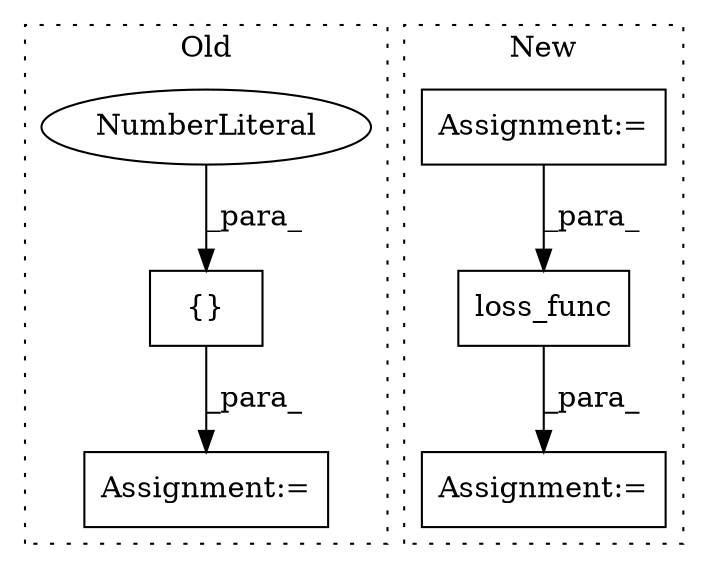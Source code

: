 digraph G {
subgraph cluster0 {
1 [label="{}" a="4" s="3657,3661" l="1,1" shape="box"];
3 [label="NumberLiteral" a="34" s="3658" l="1" shape="ellipse"];
5 [label="Assignment:=" a="7" s="3602" l="1" shape="box"];
label = "Old";
style="dotted";
}
subgraph cluster1 {
2 [label="loss_func" a="32" s="3681,3739" l="10,1" shape="box"];
4 [label="Assignment:=" a="7" s="3650" l="10" shape="box"];
6 [label="Assignment:=" a="7" s="3675" l="1" shape="box"];
label = "New";
style="dotted";
}
1 -> 5 [label="_para_"];
2 -> 6 [label="_para_"];
3 -> 1 [label="_para_"];
4 -> 2 [label="_para_"];
}
